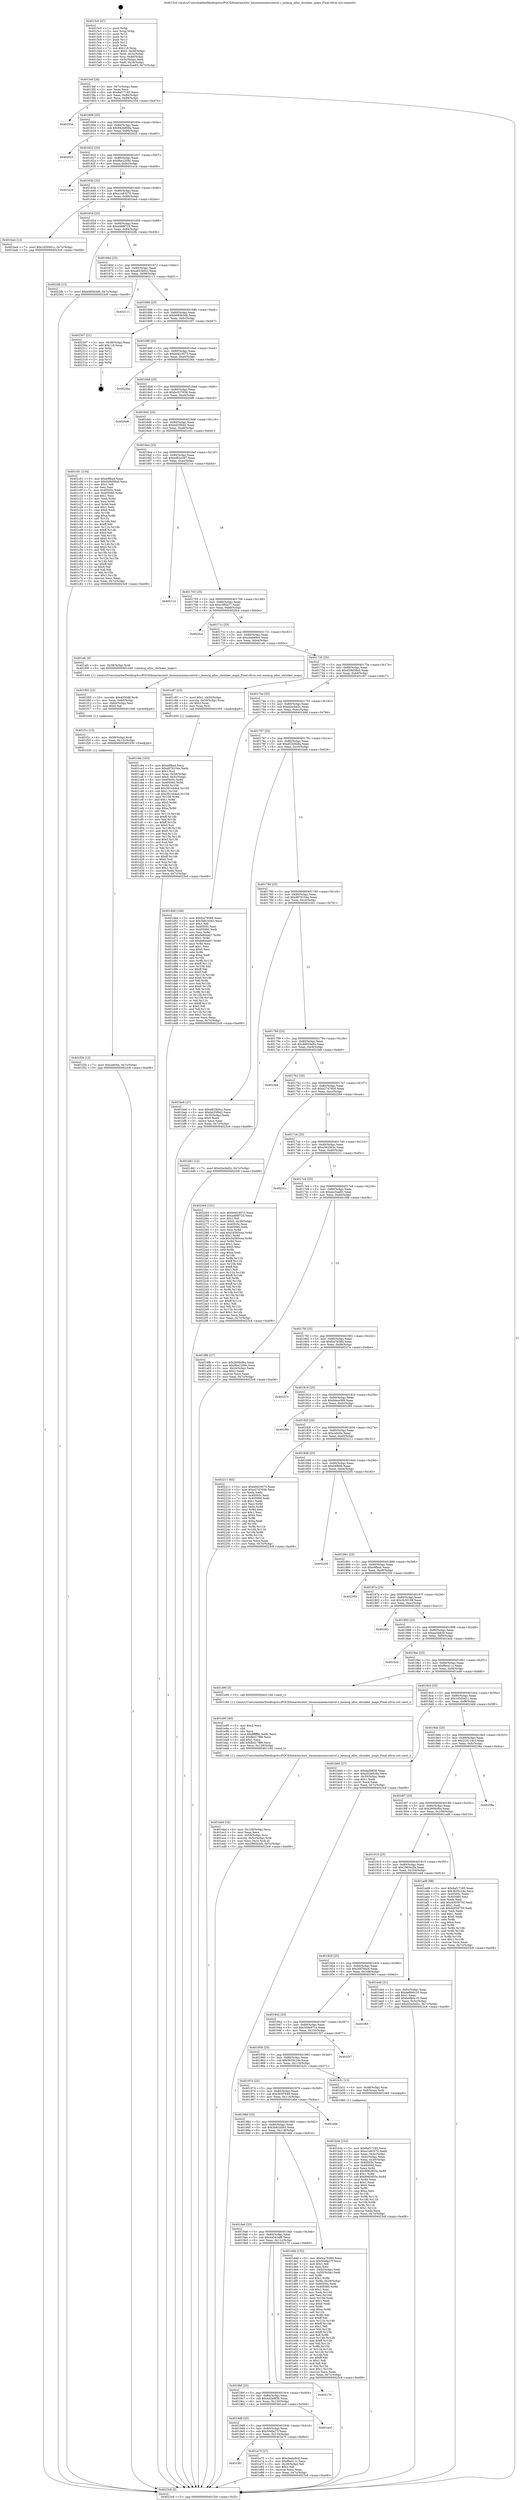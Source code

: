 digraph "0x4015c0" {
  label = "0x4015c0 (/mnt/c/Users/mathe/Desktop/tcc/POCII/binaries/extr_linuxmmmemcontrol.c_memcg_alloc_shrinker_maps_Final-ollvm.out::main(0))"
  labelloc = "t"
  node[shape=record]

  Entry [label="",width=0.3,height=0.3,shape=circle,fillcolor=black,style=filled]
  "0x4015ef" [label="{
     0x4015ef [26]\l
     | [instrs]\l
     &nbsp;&nbsp;0x4015ef \<+3\>: mov -0x7c(%rbp),%eax\l
     &nbsp;&nbsp;0x4015f2 \<+2\>: mov %eax,%ecx\l
     &nbsp;&nbsp;0x4015f4 \<+6\>: sub $0x8af17185,%ecx\l
     &nbsp;&nbsp;0x4015fa \<+3\>: mov %eax,-0x80(%rbp)\l
     &nbsp;&nbsp;0x4015fd \<+6\>: mov %ecx,-0x84(%rbp)\l
     &nbsp;&nbsp;0x401603 \<+6\>: je 0000000000402334 \<main+0xd74\>\l
  }"]
  "0x402334" [label="{
     0x402334\l
  }", style=dashed]
  "0x401609" [label="{
     0x401609 [25]\l
     | [instrs]\l
     &nbsp;&nbsp;0x401609 \<+5\>: jmp 000000000040160e \<main+0x4e\>\l
     &nbsp;&nbsp;0x40160e \<+3\>: mov -0x80(%rbp),%eax\l
     &nbsp;&nbsp;0x401611 \<+5\>: sub $0x942b958a,%eax\l
     &nbsp;&nbsp;0x401616 \<+6\>: mov %eax,-0x88(%rbp)\l
     &nbsp;&nbsp;0x40161c \<+6\>: je 0000000000402025 \<main+0xa65\>\l
  }"]
  Exit [label="",width=0.3,height=0.3,shape=circle,fillcolor=black,style=filled,peripheries=2]
  "0x402025" [label="{
     0x402025\l
  }", style=dashed]
  "0x401622" [label="{
     0x401622 [25]\l
     | [instrs]\l
     &nbsp;&nbsp;0x401622 \<+5\>: jmp 0000000000401627 \<main+0x67\>\l
     &nbsp;&nbsp;0x401627 \<+3\>: mov -0x80(%rbp),%eax\l
     &nbsp;&nbsp;0x40162a \<+5\>: sub $0x9be2208c,%eax\l
     &nbsp;&nbsp;0x40162f \<+6\>: mov %eax,-0x8c(%rbp)\l
     &nbsp;&nbsp;0x401635 \<+6\>: je 0000000000401a16 \<main+0x456\>\l
  }"]
  "0x401f2b" [label="{
     0x401f2b [12]\l
     | [instrs]\l
     &nbsp;&nbsp;0x401f2b \<+7\>: movl $0xce6c6e,-0x7c(%rbp)\l
     &nbsp;&nbsp;0x401f32 \<+5\>: jmp 00000000004023c8 \<main+0xe08\>\l
  }"]
  "0x401a16" [label="{
     0x401a16\l
  }", style=dashed]
  "0x40163b" [label="{
     0x40163b [25]\l
     | [instrs]\l
     &nbsp;&nbsp;0x40163b \<+5\>: jmp 0000000000401640 \<main+0x80\>\l
     &nbsp;&nbsp;0x401640 \<+3\>: mov -0x80(%rbp),%eax\l
     &nbsp;&nbsp;0x401643 \<+5\>: sub $0xa1a83270,%eax\l
     &nbsp;&nbsp;0x401648 \<+6\>: mov %eax,-0x90(%rbp)\l
     &nbsp;&nbsp;0x40164e \<+6\>: je 0000000000401ba4 \<main+0x5e4\>\l
  }"]
  "0x401f1c" [label="{
     0x401f1c [15]\l
     | [instrs]\l
     &nbsp;&nbsp;0x401f1c \<+4\>: mov -0x58(%rbp),%rdi\l
     &nbsp;&nbsp;0x401f20 \<+6\>: mov %eax,-0x12c(%rbp)\l
     &nbsp;&nbsp;0x401f26 \<+5\>: call 0000000000401030 \<free@plt\>\l
     | [calls]\l
     &nbsp;&nbsp;0x401030 \{1\} (unknown)\l
  }"]
  "0x401ba4" [label="{
     0x401ba4 [12]\l
     | [instrs]\l
     &nbsp;&nbsp;0x401ba4 \<+7\>: movl $0x16505d1c,-0x7c(%rbp)\l
     &nbsp;&nbsp;0x401bab \<+5\>: jmp 00000000004023c8 \<main+0xe08\>\l
  }"]
  "0x401654" [label="{
     0x401654 [25]\l
     | [instrs]\l
     &nbsp;&nbsp;0x401654 \<+5\>: jmp 0000000000401659 \<main+0x99\>\l
     &nbsp;&nbsp;0x401659 \<+3\>: mov -0x80(%rbp),%eax\l
     &nbsp;&nbsp;0x40165c \<+5\>: sub $0xa488f725,%eax\l
     &nbsp;&nbsp;0x401661 \<+6\>: mov %eax,-0x94(%rbp)\l
     &nbsp;&nbsp;0x401667 \<+6\>: je 00000000004022fb \<main+0xd3b\>\l
  }"]
  "0x401f05" [label="{
     0x401f05 [23]\l
     | [instrs]\l
     &nbsp;&nbsp;0x401f05 \<+10\>: movabs $0x4030d6,%rdi\l
     &nbsp;&nbsp;0x401f0f \<+3\>: mov %eax,-0x60(%rbp)\l
     &nbsp;&nbsp;0x401f12 \<+3\>: mov -0x60(%rbp),%esi\l
     &nbsp;&nbsp;0x401f15 \<+2\>: mov $0x0,%al\l
     &nbsp;&nbsp;0x401f17 \<+5\>: call 0000000000401040 \<printf@plt\>\l
     | [calls]\l
     &nbsp;&nbsp;0x401040 \{1\} (unknown)\l
  }"]
  "0x4022fb" [label="{
     0x4022fb [12]\l
     | [instrs]\l
     &nbsp;&nbsp;0x4022fb \<+7\>: movl $0xb08563d6,-0x7c(%rbp)\l
     &nbsp;&nbsp;0x402302 \<+5\>: jmp 00000000004023c8 \<main+0xe08\>\l
  }"]
  "0x40166d" [label="{
     0x40166d [25]\l
     | [instrs]\l
     &nbsp;&nbsp;0x40166d \<+5\>: jmp 0000000000401672 \<main+0xb2\>\l
     &nbsp;&nbsp;0x401672 \<+3\>: mov -0x80(%rbp),%eax\l
     &nbsp;&nbsp;0x401675 \<+5\>: sub $0xa833b0cc,%eax\l
     &nbsp;&nbsp;0x40167a \<+6\>: mov %eax,-0x98(%rbp)\l
     &nbsp;&nbsp;0x401680 \<+6\>: je 0000000000402111 \<main+0xb51\>\l
  }"]
  "0x401ebd" [label="{
     0x401ebd [32]\l
     | [instrs]\l
     &nbsp;&nbsp;0x401ebd \<+6\>: mov -0x128(%rbp),%ecx\l
     &nbsp;&nbsp;0x401ec3 \<+3\>: imul %eax,%ecx\l
     &nbsp;&nbsp;0x401ec6 \<+4\>: mov -0x58(%rbp),%rsi\l
     &nbsp;&nbsp;0x401eca \<+4\>: movslq -0x5c(%rbp),%rdi\l
     &nbsp;&nbsp;0x401ece \<+3\>: mov %ecx,(%rsi,%rdi,4)\l
     &nbsp;&nbsp;0x401ed1 \<+7\>: movl $0x2965e2f4,-0x7c(%rbp)\l
     &nbsp;&nbsp;0x401ed8 \<+5\>: jmp 00000000004023c8 \<main+0xe08\>\l
  }"]
  "0x402111" [label="{
     0x402111\l
  }", style=dashed]
  "0x401686" [label="{
     0x401686 [25]\l
     | [instrs]\l
     &nbsp;&nbsp;0x401686 \<+5\>: jmp 000000000040168b \<main+0xcb\>\l
     &nbsp;&nbsp;0x40168b \<+3\>: mov -0x80(%rbp),%eax\l
     &nbsp;&nbsp;0x40168e \<+5\>: sub $0xb08563d6,%eax\l
     &nbsp;&nbsp;0x401693 \<+6\>: mov %eax,-0x9c(%rbp)\l
     &nbsp;&nbsp;0x401699 \<+6\>: je 0000000000402307 \<main+0xd47\>\l
  }"]
  "0x401e95" [label="{
     0x401e95 [40]\l
     | [instrs]\l
     &nbsp;&nbsp;0x401e95 \<+5\>: mov $0x2,%ecx\l
     &nbsp;&nbsp;0x401e9a \<+1\>: cltd\l
     &nbsp;&nbsp;0x401e9b \<+2\>: idiv %ecx\l
     &nbsp;&nbsp;0x401e9d \<+6\>: imul $0xfffffffe,%edx,%ecx\l
     &nbsp;&nbsp;0x401ea3 \<+6\>: sub $0xfbd17f88,%ecx\l
     &nbsp;&nbsp;0x401ea9 \<+3\>: add $0x1,%ecx\l
     &nbsp;&nbsp;0x401eac \<+6\>: add $0xfbd17f88,%ecx\l
     &nbsp;&nbsp;0x401eb2 \<+6\>: mov %ecx,-0x128(%rbp)\l
     &nbsp;&nbsp;0x401eb8 \<+5\>: call 0000000000401160 \<next_i\>\l
     | [calls]\l
     &nbsp;&nbsp;0x401160 \{1\} (/mnt/c/Users/mathe/Desktop/tcc/POCII/binaries/extr_linuxmmmemcontrol.c_memcg_alloc_shrinker_maps_Final-ollvm.out::next_i)\l
  }"]
  "0x402307" [label="{
     0x402307 [21]\l
     | [instrs]\l
     &nbsp;&nbsp;0x402307 \<+3\>: mov -0x38(%rbp),%eax\l
     &nbsp;&nbsp;0x40230a \<+7\>: add $0x118,%rsp\l
     &nbsp;&nbsp;0x402311 \<+1\>: pop %rbx\l
     &nbsp;&nbsp;0x402312 \<+2\>: pop %r12\l
     &nbsp;&nbsp;0x402314 \<+2\>: pop %r13\l
     &nbsp;&nbsp;0x402316 \<+2\>: pop %r14\l
     &nbsp;&nbsp;0x402318 \<+2\>: pop %r15\l
     &nbsp;&nbsp;0x40231a \<+1\>: pop %rbp\l
     &nbsp;&nbsp;0x40231b \<+1\>: ret\l
  }"]
  "0x40169f" [label="{
     0x40169f [25]\l
     | [instrs]\l
     &nbsp;&nbsp;0x40169f \<+5\>: jmp 00000000004016a4 \<main+0xe4\>\l
     &nbsp;&nbsp;0x4016a4 \<+3\>: mov -0x80(%rbp),%eax\l
     &nbsp;&nbsp;0x4016a7 \<+5\>: sub $0xb0d19575,%eax\l
     &nbsp;&nbsp;0x4016ac \<+6\>: mov %eax,-0xa0(%rbp)\l
     &nbsp;&nbsp;0x4016b2 \<+6\>: je 00000000004023ba \<main+0xdfa\>\l
  }"]
  "0x4019f1" [label="{
     0x4019f1\l
  }", style=dashed]
  "0x4023ba" [label="{
     0x4023ba\l
  }", style=dashed]
  "0x4016b8" [label="{
     0x4016b8 [25]\l
     | [instrs]\l
     &nbsp;&nbsp;0x4016b8 \<+5\>: jmp 00000000004016bd \<main+0xfd\>\l
     &nbsp;&nbsp;0x4016bd \<+3\>: mov -0x80(%rbp),%eax\l
     &nbsp;&nbsp;0x4016c0 \<+5\>: sub $0xbc527638,%eax\l
     &nbsp;&nbsp;0x4016c5 \<+6\>: mov %eax,-0xa4(%rbp)\l
     &nbsp;&nbsp;0x4016cb \<+6\>: je 00000000004020d6 \<main+0xb16\>\l
  }"]
  "0x401e75" [label="{
     0x401e75 [27]\l
     | [instrs]\l
     &nbsp;&nbsp;0x401e75 \<+5\>: mov $0xcbabe8c0,%eax\l
     &nbsp;&nbsp;0x401e7a \<+5\>: mov $0xf9e411c,%ecx\l
     &nbsp;&nbsp;0x401e7f \<+3\>: mov -0x29(%rbp),%dl\l
     &nbsp;&nbsp;0x401e82 \<+3\>: test $0x1,%dl\l
     &nbsp;&nbsp;0x401e85 \<+3\>: cmovne %ecx,%eax\l
     &nbsp;&nbsp;0x401e88 \<+3\>: mov %eax,-0x7c(%rbp)\l
     &nbsp;&nbsp;0x401e8b \<+5\>: jmp 00000000004023c8 \<main+0xe08\>\l
  }"]
  "0x4020d6" [label="{
     0x4020d6\l
  }", style=dashed]
  "0x4016d1" [label="{
     0x4016d1 [25]\l
     | [instrs]\l
     &nbsp;&nbsp;0x4016d1 \<+5\>: jmp 00000000004016d6 \<main+0x116\>\l
     &nbsp;&nbsp;0x4016d6 \<+3\>: mov -0x80(%rbp),%eax\l
     &nbsp;&nbsp;0x4016d9 \<+5\>: sub $0xbd25f0d2,%eax\l
     &nbsp;&nbsp;0x4016de \<+6\>: mov %eax,-0xa8(%rbp)\l
     &nbsp;&nbsp;0x4016e4 \<+6\>: je 0000000000401c01 \<main+0x641\>\l
  }"]
  "0x4019d8" [label="{
     0x4019d8 [25]\l
     | [instrs]\l
     &nbsp;&nbsp;0x4019d8 \<+5\>: jmp 00000000004019dd \<main+0x41d\>\l
     &nbsp;&nbsp;0x4019dd \<+3\>: mov -0x80(%rbp),%eax\l
     &nbsp;&nbsp;0x4019e0 \<+5\>: sub $0x50efa27f,%eax\l
     &nbsp;&nbsp;0x4019e5 \<+6\>: mov %eax,-0x124(%rbp)\l
     &nbsp;&nbsp;0x4019eb \<+6\>: je 0000000000401e75 \<main+0x8b5\>\l
  }"]
  "0x401c01" [label="{
     0x401c01 [134]\l
     | [instrs]\l
     &nbsp;&nbsp;0x401c01 \<+5\>: mov $0xe9fba4,%eax\l
     &nbsp;&nbsp;0x401c06 \<+5\>: mov $0xd29d58a5,%ecx\l
     &nbsp;&nbsp;0x401c0b \<+2\>: mov $0x1,%dl\l
     &nbsp;&nbsp;0x401c0d \<+2\>: xor %esi,%esi\l
     &nbsp;&nbsp;0x401c0f \<+7\>: mov 0x40505c,%edi\l
     &nbsp;&nbsp;0x401c16 \<+8\>: mov 0x405060,%r8d\l
     &nbsp;&nbsp;0x401c1e \<+3\>: sub $0x1,%esi\l
     &nbsp;&nbsp;0x401c21 \<+3\>: mov %edi,%r9d\l
     &nbsp;&nbsp;0x401c24 \<+3\>: add %esi,%r9d\l
     &nbsp;&nbsp;0x401c27 \<+4\>: imul %r9d,%edi\l
     &nbsp;&nbsp;0x401c2b \<+3\>: and $0x1,%edi\l
     &nbsp;&nbsp;0x401c2e \<+3\>: cmp $0x0,%edi\l
     &nbsp;&nbsp;0x401c31 \<+4\>: sete %r10b\l
     &nbsp;&nbsp;0x401c35 \<+4\>: cmp $0xa,%r8d\l
     &nbsp;&nbsp;0x401c39 \<+4\>: setl %r11b\l
     &nbsp;&nbsp;0x401c3d \<+3\>: mov %r10b,%bl\l
     &nbsp;&nbsp;0x401c40 \<+3\>: xor $0xff,%bl\l
     &nbsp;&nbsp;0x401c43 \<+3\>: mov %r11b,%r14b\l
     &nbsp;&nbsp;0x401c46 \<+4\>: xor $0xff,%r14b\l
     &nbsp;&nbsp;0x401c4a \<+3\>: xor $0x0,%dl\l
     &nbsp;&nbsp;0x401c4d \<+3\>: mov %bl,%r15b\l
     &nbsp;&nbsp;0x401c50 \<+4\>: and $0x0,%r15b\l
     &nbsp;&nbsp;0x401c54 \<+3\>: and %dl,%r10b\l
     &nbsp;&nbsp;0x401c57 \<+3\>: mov %r14b,%r12b\l
     &nbsp;&nbsp;0x401c5a \<+4\>: and $0x0,%r12b\l
     &nbsp;&nbsp;0x401c5e \<+3\>: and %dl,%r11b\l
     &nbsp;&nbsp;0x401c61 \<+3\>: or %r10b,%r15b\l
     &nbsp;&nbsp;0x401c64 \<+3\>: or %r11b,%r12b\l
     &nbsp;&nbsp;0x401c67 \<+3\>: xor %r12b,%r15b\l
     &nbsp;&nbsp;0x401c6a \<+3\>: or %r14b,%bl\l
     &nbsp;&nbsp;0x401c6d \<+3\>: xor $0xff,%bl\l
     &nbsp;&nbsp;0x401c70 \<+3\>: or $0x0,%dl\l
     &nbsp;&nbsp;0x401c73 \<+2\>: and %dl,%bl\l
     &nbsp;&nbsp;0x401c75 \<+3\>: or %bl,%r15b\l
     &nbsp;&nbsp;0x401c78 \<+4\>: test $0x1,%r15b\l
     &nbsp;&nbsp;0x401c7c \<+3\>: cmovne %ecx,%eax\l
     &nbsp;&nbsp;0x401c7f \<+3\>: mov %eax,-0x7c(%rbp)\l
     &nbsp;&nbsp;0x401c82 \<+5\>: jmp 00000000004023c8 \<main+0xe08\>\l
  }"]
  "0x4016ea" [label="{
     0x4016ea [25]\l
     | [instrs]\l
     &nbsp;&nbsp;0x4016ea \<+5\>: jmp 00000000004016ef \<main+0x12f\>\l
     &nbsp;&nbsp;0x4016ef \<+3\>: mov -0x80(%rbp),%eax\l
     &nbsp;&nbsp;0x4016f2 \<+5\>: sub $0xbd62e287,%eax\l
     &nbsp;&nbsp;0x4016f7 \<+6\>: mov %eax,-0xac(%rbp)\l
     &nbsp;&nbsp;0x4016fd \<+6\>: je 000000000040211d \<main+0xb5d\>\l
  }"]
  "0x401acd" [label="{
     0x401acd\l
  }", style=dashed]
  "0x40211d" [label="{
     0x40211d\l
  }", style=dashed]
  "0x401703" [label="{
     0x401703 [25]\l
     | [instrs]\l
     &nbsp;&nbsp;0x401703 \<+5\>: jmp 0000000000401708 \<main+0x148\>\l
     &nbsp;&nbsp;0x401708 \<+3\>: mov -0x80(%rbp),%eax\l
     &nbsp;&nbsp;0x40170b \<+5\>: sub $0xc3ff3b77,%eax\l
     &nbsp;&nbsp;0x401710 \<+6\>: mov %eax,-0xb0(%rbp)\l
     &nbsp;&nbsp;0x401716 \<+6\>: je 00000000004020ca \<main+0xb0a\>\l
  }"]
  "0x4019bf" [label="{
     0x4019bf [25]\l
     | [instrs]\l
     &nbsp;&nbsp;0x4019bf \<+5\>: jmp 00000000004019c4 \<main+0x404\>\l
     &nbsp;&nbsp;0x4019c4 \<+3\>: mov -0x80(%rbp),%eax\l
     &nbsp;&nbsp;0x4019c7 \<+5\>: sub $0x4d2a9f36,%eax\l
     &nbsp;&nbsp;0x4019cc \<+6\>: mov %eax,-0x120(%rbp)\l
     &nbsp;&nbsp;0x4019d2 \<+6\>: je 0000000000401acd \<main+0x50d\>\l
  }"]
  "0x4020ca" [label="{
     0x4020ca\l
  }", style=dashed]
  "0x40171c" [label="{
     0x40171c [25]\l
     | [instrs]\l
     &nbsp;&nbsp;0x40171c \<+5\>: jmp 0000000000401721 \<main+0x161\>\l
     &nbsp;&nbsp;0x401721 \<+3\>: mov -0x80(%rbp),%eax\l
     &nbsp;&nbsp;0x401724 \<+5\>: sub $0xcbabe8c0,%eax\l
     &nbsp;&nbsp;0x401729 \<+6\>: mov %eax,-0xb4(%rbp)\l
     &nbsp;&nbsp;0x40172f \<+6\>: je 0000000000401efc \<main+0x93c\>\l
  }"]
  "0x402170" [label="{
     0x402170\l
  }", style=dashed]
  "0x401efc" [label="{
     0x401efc [9]\l
     | [instrs]\l
     &nbsp;&nbsp;0x401efc \<+4\>: mov -0x58(%rbp),%rdi\l
     &nbsp;&nbsp;0x401f00 \<+5\>: call 0000000000401440 \<memcg_alloc_shrinker_maps\>\l
     | [calls]\l
     &nbsp;&nbsp;0x401440 \{1\} (/mnt/c/Users/mathe/Desktop/tcc/POCII/binaries/extr_linuxmmmemcontrol.c_memcg_alloc_shrinker_maps_Final-ollvm.out::memcg_alloc_shrinker_maps)\l
  }"]
  "0x401735" [label="{
     0x401735 [25]\l
     | [instrs]\l
     &nbsp;&nbsp;0x401735 \<+5\>: jmp 000000000040173a \<main+0x17a\>\l
     &nbsp;&nbsp;0x40173a \<+3\>: mov -0x80(%rbp),%eax\l
     &nbsp;&nbsp;0x40173d \<+5\>: sub $0xd29d58a5,%eax\l
     &nbsp;&nbsp;0x401742 \<+6\>: mov %eax,-0xb8(%rbp)\l
     &nbsp;&nbsp;0x401748 \<+6\>: je 0000000000401c87 \<main+0x6c7\>\l
  }"]
  "0x4019a6" [label="{
     0x4019a6 [25]\l
     | [instrs]\l
     &nbsp;&nbsp;0x4019a6 \<+5\>: jmp 00000000004019ab \<main+0x3eb\>\l
     &nbsp;&nbsp;0x4019ab \<+3\>: mov -0x80(%rbp),%eax\l
     &nbsp;&nbsp;0x4019ae \<+5\>: sub $0x44541ef9,%eax\l
     &nbsp;&nbsp;0x4019b3 \<+6\>: mov %eax,-0x11c(%rbp)\l
     &nbsp;&nbsp;0x4019b9 \<+6\>: je 0000000000402170 \<main+0xbb0\>\l
  }"]
  "0x401c87" [label="{
     0x401c87 [23]\l
     | [instrs]\l
     &nbsp;&nbsp;0x401c87 \<+7\>: movl $0x1,-0x50(%rbp)\l
     &nbsp;&nbsp;0x401c8e \<+4\>: movslq -0x50(%rbp),%rax\l
     &nbsp;&nbsp;0x401c92 \<+4\>: shl $0x2,%rax\l
     &nbsp;&nbsp;0x401c96 \<+3\>: mov %rax,%rdi\l
     &nbsp;&nbsp;0x401c99 \<+5\>: call 0000000000401050 \<malloc@plt\>\l
     | [calls]\l
     &nbsp;&nbsp;0x401050 \{1\} (unknown)\l
  }"]
  "0x40174e" [label="{
     0x40174e [25]\l
     | [instrs]\l
     &nbsp;&nbsp;0x40174e \<+5\>: jmp 0000000000401753 \<main+0x193\>\l
     &nbsp;&nbsp;0x401753 \<+3\>: mov -0x80(%rbp),%eax\l
     &nbsp;&nbsp;0x401756 \<+5\>: sub $0xd2ecbd2c,%eax\l
     &nbsp;&nbsp;0x40175b \<+6\>: mov %eax,-0xbc(%rbp)\l
     &nbsp;&nbsp;0x401761 \<+6\>: je 0000000000401d4d \<main+0x78d\>\l
  }"]
  "0x401ddd" [label="{
     0x401ddd [152]\l
     | [instrs]\l
     &nbsp;&nbsp;0x401ddd \<+5\>: mov $0xfca79389,%eax\l
     &nbsp;&nbsp;0x401de2 \<+5\>: mov $0x50efa27f,%ecx\l
     &nbsp;&nbsp;0x401de7 \<+2\>: mov $0x1,%dl\l
     &nbsp;&nbsp;0x401de9 \<+2\>: xor %esi,%esi\l
     &nbsp;&nbsp;0x401deb \<+3\>: mov -0x5c(%rbp),%edi\l
     &nbsp;&nbsp;0x401dee \<+3\>: cmp -0x50(%rbp),%edi\l
     &nbsp;&nbsp;0x401df1 \<+4\>: setl %r8b\l
     &nbsp;&nbsp;0x401df5 \<+4\>: and $0x1,%r8b\l
     &nbsp;&nbsp;0x401df9 \<+4\>: mov %r8b,-0x29(%rbp)\l
     &nbsp;&nbsp;0x401dfd \<+7\>: mov 0x40505c,%edi\l
     &nbsp;&nbsp;0x401e04 \<+8\>: mov 0x405060,%r9d\l
     &nbsp;&nbsp;0x401e0c \<+3\>: sub $0x1,%esi\l
     &nbsp;&nbsp;0x401e0f \<+3\>: mov %edi,%r10d\l
     &nbsp;&nbsp;0x401e12 \<+3\>: add %esi,%r10d\l
     &nbsp;&nbsp;0x401e15 \<+4\>: imul %r10d,%edi\l
     &nbsp;&nbsp;0x401e19 \<+3\>: and $0x1,%edi\l
     &nbsp;&nbsp;0x401e1c \<+3\>: cmp $0x0,%edi\l
     &nbsp;&nbsp;0x401e1f \<+4\>: sete %r8b\l
     &nbsp;&nbsp;0x401e23 \<+4\>: cmp $0xa,%r9d\l
     &nbsp;&nbsp;0x401e27 \<+4\>: setl %r11b\l
     &nbsp;&nbsp;0x401e2b \<+3\>: mov %r8b,%bl\l
     &nbsp;&nbsp;0x401e2e \<+3\>: xor $0xff,%bl\l
     &nbsp;&nbsp;0x401e31 \<+3\>: mov %r11b,%r14b\l
     &nbsp;&nbsp;0x401e34 \<+4\>: xor $0xff,%r14b\l
     &nbsp;&nbsp;0x401e38 \<+3\>: xor $0x1,%dl\l
     &nbsp;&nbsp;0x401e3b \<+3\>: mov %bl,%r15b\l
     &nbsp;&nbsp;0x401e3e \<+4\>: and $0xff,%r15b\l
     &nbsp;&nbsp;0x401e42 \<+3\>: and %dl,%r8b\l
     &nbsp;&nbsp;0x401e45 \<+3\>: mov %r14b,%r12b\l
     &nbsp;&nbsp;0x401e48 \<+4\>: and $0xff,%r12b\l
     &nbsp;&nbsp;0x401e4c \<+3\>: and %dl,%r11b\l
     &nbsp;&nbsp;0x401e4f \<+3\>: or %r8b,%r15b\l
     &nbsp;&nbsp;0x401e52 \<+3\>: or %r11b,%r12b\l
     &nbsp;&nbsp;0x401e55 \<+3\>: xor %r12b,%r15b\l
     &nbsp;&nbsp;0x401e58 \<+3\>: or %r14b,%bl\l
     &nbsp;&nbsp;0x401e5b \<+3\>: xor $0xff,%bl\l
     &nbsp;&nbsp;0x401e5e \<+3\>: or $0x1,%dl\l
     &nbsp;&nbsp;0x401e61 \<+2\>: and %dl,%bl\l
     &nbsp;&nbsp;0x401e63 \<+3\>: or %bl,%r15b\l
     &nbsp;&nbsp;0x401e66 \<+4\>: test $0x1,%r15b\l
     &nbsp;&nbsp;0x401e6a \<+3\>: cmovne %ecx,%eax\l
     &nbsp;&nbsp;0x401e6d \<+3\>: mov %eax,-0x7c(%rbp)\l
     &nbsp;&nbsp;0x401e70 \<+5\>: jmp 00000000004023c8 \<main+0xe08\>\l
  }"]
  "0x401d4d" [label="{
     0x401d4d [144]\l
     | [instrs]\l
     &nbsp;&nbsp;0x401d4d \<+5\>: mov $0xfca79389,%eax\l
     &nbsp;&nbsp;0x401d52 \<+5\>: mov $0x3b81b563,%ecx\l
     &nbsp;&nbsp;0x401d57 \<+2\>: mov $0x1,%dl\l
     &nbsp;&nbsp;0x401d59 \<+7\>: mov 0x40505c,%esi\l
     &nbsp;&nbsp;0x401d60 \<+7\>: mov 0x405060,%edi\l
     &nbsp;&nbsp;0x401d67 \<+3\>: mov %esi,%r8d\l
     &nbsp;&nbsp;0x401d6a \<+7\>: add $0xfe844ab7,%r8d\l
     &nbsp;&nbsp;0x401d71 \<+4\>: sub $0x1,%r8d\l
     &nbsp;&nbsp;0x401d75 \<+7\>: sub $0xfe844ab7,%r8d\l
     &nbsp;&nbsp;0x401d7c \<+4\>: imul %r8d,%esi\l
     &nbsp;&nbsp;0x401d80 \<+3\>: and $0x1,%esi\l
     &nbsp;&nbsp;0x401d83 \<+3\>: cmp $0x0,%esi\l
     &nbsp;&nbsp;0x401d86 \<+4\>: sete %r9b\l
     &nbsp;&nbsp;0x401d8a \<+3\>: cmp $0xa,%edi\l
     &nbsp;&nbsp;0x401d8d \<+4\>: setl %r10b\l
     &nbsp;&nbsp;0x401d91 \<+3\>: mov %r9b,%r11b\l
     &nbsp;&nbsp;0x401d94 \<+4\>: xor $0xff,%r11b\l
     &nbsp;&nbsp;0x401d98 \<+3\>: mov %r10b,%bl\l
     &nbsp;&nbsp;0x401d9b \<+3\>: xor $0xff,%bl\l
     &nbsp;&nbsp;0x401d9e \<+3\>: xor $0x0,%dl\l
     &nbsp;&nbsp;0x401da1 \<+3\>: mov %r11b,%r14b\l
     &nbsp;&nbsp;0x401da4 \<+4\>: and $0x0,%r14b\l
     &nbsp;&nbsp;0x401da8 \<+3\>: and %dl,%r9b\l
     &nbsp;&nbsp;0x401dab \<+3\>: mov %bl,%r15b\l
     &nbsp;&nbsp;0x401dae \<+4\>: and $0x0,%r15b\l
     &nbsp;&nbsp;0x401db2 \<+3\>: and %dl,%r10b\l
     &nbsp;&nbsp;0x401db5 \<+3\>: or %r9b,%r14b\l
     &nbsp;&nbsp;0x401db8 \<+3\>: or %r10b,%r15b\l
     &nbsp;&nbsp;0x401dbb \<+3\>: xor %r15b,%r14b\l
     &nbsp;&nbsp;0x401dbe \<+3\>: or %bl,%r11b\l
     &nbsp;&nbsp;0x401dc1 \<+4\>: xor $0xff,%r11b\l
     &nbsp;&nbsp;0x401dc5 \<+3\>: or $0x0,%dl\l
     &nbsp;&nbsp;0x401dc8 \<+3\>: and %dl,%r11b\l
     &nbsp;&nbsp;0x401dcb \<+3\>: or %r11b,%r14b\l
     &nbsp;&nbsp;0x401dce \<+4\>: test $0x1,%r14b\l
     &nbsp;&nbsp;0x401dd2 \<+3\>: cmovne %ecx,%eax\l
     &nbsp;&nbsp;0x401dd5 \<+3\>: mov %eax,-0x7c(%rbp)\l
     &nbsp;&nbsp;0x401dd8 \<+5\>: jmp 00000000004023c8 \<main+0xe08\>\l
  }"]
  "0x401767" [label="{
     0x401767 [25]\l
     | [instrs]\l
     &nbsp;&nbsp;0x401767 \<+5\>: jmp 000000000040176c \<main+0x1ac\>\l
     &nbsp;&nbsp;0x40176c \<+3\>: mov -0x80(%rbp),%eax\l
     &nbsp;&nbsp;0x40176f \<+5\>: sub $0xd52b828a,%eax\l
     &nbsp;&nbsp;0x401774 \<+6\>: mov %eax,-0xc0(%rbp)\l
     &nbsp;&nbsp;0x40177a \<+6\>: je 0000000000401be6 \<main+0x626\>\l
  }"]
  "0x40198d" [label="{
     0x40198d [25]\l
     | [instrs]\l
     &nbsp;&nbsp;0x40198d \<+5\>: jmp 0000000000401992 \<main+0x3d2\>\l
     &nbsp;&nbsp;0x401992 \<+3\>: mov -0x80(%rbp),%eax\l
     &nbsp;&nbsp;0x401995 \<+5\>: sub $0x3b81b563,%eax\l
     &nbsp;&nbsp;0x40199a \<+6\>: mov %eax,-0x118(%rbp)\l
     &nbsp;&nbsp;0x4019a0 \<+6\>: je 0000000000401ddd \<main+0x81d\>\l
  }"]
  "0x401be6" [label="{
     0x401be6 [27]\l
     | [instrs]\l
     &nbsp;&nbsp;0x401be6 \<+5\>: mov $0xa833b0cc,%eax\l
     &nbsp;&nbsp;0x401beb \<+5\>: mov $0xbd25f0d2,%ecx\l
     &nbsp;&nbsp;0x401bf0 \<+3\>: mov -0x30(%rbp),%edx\l
     &nbsp;&nbsp;0x401bf3 \<+3\>: cmp $0x0,%edx\l
     &nbsp;&nbsp;0x401bf6 \<+3\>: cmove %ecx,%eax\l
     &nbsp;&nbsp;0x401bf9 \<+3\>: mov %eax,-0x7c(%rbp)\l
     &nbsp;&nbsp;0x401bfc \<+5\>: jmp 00000000004023c8 \<main+0xe08\>\l
  }"]
  "0x401780" [label="{
     0x401780 [25]\l
     | [instrs]\l
     &nbsp;&nbsp;0x401780 \<+5\>: jmp 0000000000401785 \<main+0x1c5\>\l
     &nbsp;&nbsp;0x401785 \<+3\>: mov -0x80(%rbp),%eax\l
     &nbsp;&nbsp;0x401788 \<+5\>: sub $0xd878104a,%eax\l
     &nbsp;&nbsp;0x40178d \<+6\>: mov %eax,-0xc4(%rbp)\l
     &nbsp;&nbsp;0x401793 \<+6\>: je 0000000000401d41 \<main+0x781\>\l
  }"]
  "0x401a6e" [label="{
     0x401a6e\l
  }", style=dashed]
  "0x401d41" [label="{
     0x401d41 [12]\l
     | [instrs]\l
     &nbsp;&nbsp;0x401d41 \<+7\>: movl $0xd2ecbd2c,-0x7c(%rbp)\l
     &nbsp;&nbsp;0x401d48 \<+5\>: jmp 00000000004023c8 \<main+0xe08\>\l
  }"]
  "0x401799" [label="{
     0x401799 [25]\l
     | [instrs]\l
     &nbsp;&nbsp;0x401799 \<+5\>: jmp 000000000040179e \<main+0x1de\>\l
     &nbsp;&nbsp;0x40179e \<+3\>: mov -0x80(%rbp),%eax\l
     &nbsp;&nbsp;0x4017a1 \<+5\>: sub $0xdd833e84,%eax\l
     &nbsp;&nbsp;0x4017a6 \<+6\>: mov %eax,-0xc8(%rbp)\l
     &nbsp;&nbsp;0x4017ac \<+6\>: je 00000000004023a9 \<main+0xde9\>\l
  }"]
  "0x401c9e" [label="{
     0x401c9e [163]\l
     | [instrs]\l
     &nbsp;&nbsp;0x401c9e \<+5\>: mov $0xe9fba4,%ecx\l
     &nbsp;&nbsp;0x401ca3 \<+5\>: mov $0xd878104a,%edx\l
     &nbsp;&nbsp;0x401ca8 \<+3\>: mov $0x1,%sil\l
     &nbsp;&nbsp;0x401cab \<+4\>: mov %rax,-0x58(%rbp)\l
     &nbsp;&nbsp;0x401caf \<+7\>: movl $0x0,-0x5c(%rbp)\l
     &nbsp;&nbsp;0x401cb6 \<+8\>: mov 0x40505c,%r8d\l
     &nbsp;&nbsp;0x401cbe \<+8\>: mov 0x405060,%r9d\l
     &nbsp;&nbsp;0x401cc6 \<+3\>: mov %r8d,%r10d\l
     &nbsp;&nbsp;0x401cc9 \<+7\>: add $0x391444e4,%r10d\l
     &nbsp;&nbsp;0x401cd0 \<+4\>: sub $0x1,%r10d\l
     &nbsp;&nbsp;0x401cd4 \<+7\>: sub $0x391444e4,%r10d\l
     &nbsp;&nbsp;0x401cdb \<+4\>: imul %r10d,%r8d\l
     &nbsp;&nbsp;0x401cdf \<+4\>: and $0x1,%r8d\l
     &nbsp;&nbsp;0x401ce3 \<+4\>: cmp $0x0,%r8d\l
     &nbsp;&nbsp;0x401ce7 \<+4\>: sete %r11b\l
     &nbsp;&nbsp;0x401ceb \<+4\>: cmp $0xa,%r9d\l
     &nbsp;&nbsp;0x401cef \<+3\>: setl %bl\l
     &nbsp;&nbsp;0x401cf2 \<+3\>: mov %r11b,%r14b\l
     &nbsp;&nbsp;0x401cf5 \<+4\>: xor $0xff,%r14b\l
     &nbsp;&nbsp;0x401cf9 \<+3\>: mov %bl,%r15b\l
     &nbsp;&nbsp;0x401cfc \<+4\>: xor $0xff,%r15b\l
     &nbsp;&nbsp;0x401d00 \<+4\>: xor $0x0,%sil\l
     &nbsp;&nbsp;0x401d04 \<+3\>: mov %r14b,%r12b\l
     &nbsp;&nbsp;0x401d07 \<+4\>: and $0x0,%r12b\l
     &nbsp;&nbsp;0x401d0b \<+3\>: and %sil,%r11b\l
     &nbsp;&nbsp;0x401d0e \<+3\>: mov %r15b,%r13b\l
     &nbsp;&nbsp;0x401d11 \<+4\>: and $0x0,%r13b\l
     &nbsp;&nbsp;0x401d15 \<+3\>: and %sil,%bl\l
     &nbsp;&nbsp;0x401d18 \<+3\>: or %r11b,%r12b\l
     &nbsp;&nbsp;0x401d1b \<+3\>: or %bl,%r13b\l
     &nbsp;&nbsp;0x401d1e \<+3\>: xor %r13b,%r12b\l
     &nbsp;&nbsp;0x401d21 \<+3\>: or %r15b,%r14b\l
     &nbsp;&nbsp;0x401d24 \<+4\>: xor $0xff,%r14b\l
     &nbsp;&nbsp;0x401d28 \<+4\>: or $0x0,%sil\l
     &nbsp;&nbsp;0x401d2c \<+3\>: and %sil,%r14b\l
     &nbsp;&nbsp;0x401d2f \<+3\>: or %r14b,%r12b\l
     &nbsp;&nbsp;0x401d32 \<+4\>: test $0x1,%r12b\l
     &nbsp;&nbsp;0x401d36 \<+3\>: cmovne %edx,%ecx\l
     &nbsp;&nbsp;0x401d39 \<+3\>: mov %ecx,-0x7c(%rbp)\l
     &nbsp;&nbsp;0x401d3c \<+5\>: jmp 00000000004023c8 \<main+0xe08\>\l
  }"]
  "0x4023a9" [label="{
     0x4023a9\l
  }", style=dashed]
  "0x4017b2" [label="{
     0x4017b2 [25]\l
     | [instrs]\l
     &nbsp;&nbsp;0x4017b2 \<+5\>: jmp 00000000004017b7 \<main+0x1f7\>\l
     &nbsp;&nbsp;0x4017b7 \<+3\>: mov -0x80(%rbp),%eax\l
     &nbsp;&nbsp;0x4017ba \<+5\>: sub $0xe2747600,%eax\l
     &nbsp;&nbsp;0x4017bf \<+6\>: mov %eax,-0xcc(%rbp)\l
     &nbsp;&nbsp;0x4017c5 \<+6\>: je 0000000000402264 \<main+0xca4\>\l
  }"]
  "0x401b3e" [label="{
     0x401b3e [102]\l
     | [instrs]\l
     &nbsp;&nbsp;0x401b3e \<+5\>: mov $0x8af17185,%ecx\l
     &nbsp;&nbsp;0x401b43 \<+5\>: mov $0xa1a83270,%edx\l
     &nbsp;&nbsp;0x401b48 \<+3\>: mov %eax,-0x4c(%rbp)\l
     &nbsp;&nbsp;0x401b4b \<+3\>: mov -0x4c(%rbp),%eax\l
     &nbsp;&nbsp;0x401b4e \<+3\>: mov %eax,-0x30(%rbp)\l
     &nbsp;&nbsp;0x401b51 \<+7\>: mov 0x40505c,%eax\l
     &nbsp;&nbsp;0x401b58 \<+7\>: mov 0x405060,%esi\l
     &nbsp;&nbsp;0x401b5f \<+3\>: mov %eax,%r8d\l
     &nbsp;&nbsp;0x401b62 \<+7\>: add $0x9982855c,%r8d\l
     &nbsp;&nbsp;0x401b69 \<+4\>: sub $0x1,%r8d\l
     &nbsp;&nbsp;0x401b6d \<+7\>: sub $0x9982855c,%r8d\l
     &nbsp;&nbsp;0x401b74 \<+4\>: imul %r8d,%eax\l
     &nbsp;&nbsp;0x401b78 \<+3\>: and $0x1,%eax\l
     &nbsp;&nbsp;0x401b7b \<+3\>: cmp $0x0,%eax\l
     &nbsp;&nbsp;0x401b7e \<+4\>: sete %r9b\l
     &nbsp;&nbsp;0x401b82 \<+3\>: cmp $0xa,%esi\l
     &nbsp;&nbsp;0x401b85 \<+4\>: setl %r10b\l
     &nbsp;&nbsp;0x401b89 \<+3\>: mov %r9b,%r11b\l
     &nbsp;&nbsp;0x401b8c \<+3\>: and %r10b,%r11b\l
     &nbsp;&nbsp;0x401b8f \<+3\>: xor %r10b,%r9b\l
     &nbsp;&nbsp;0x401b92 \<+3\>: or %r9b,%r11b\l
     &nbsp;&nbsp;0x401b95 \<+4\>: test $0x1,%r11b\l
     &nbsp;&nbsp;0x401b99 \<+3\>: cmovne %edx,%ecx\l
     &nbsp;&nbsp;0x401b9c \<+3\>: mov %ecx,-0x7c(%rbp)\l
     &nbsp;&nbsp;0x401b9f \<+5\>: jmp 00000000004023c8 \<main+0xe08\>\l
  }"]
  "0x402264" [label="{
     0x402264 [151]\l
     | [instrs]\l
     &nbsp;&nbsp;0x402264 \<+5\>: mov $0xb0d19575,%eax\l
     &nbsp;&nbsp;0x402269 \<+5\>: mov $0xa488f725,%ecx\l
     &nbsp;&nbsp;0x40226e \<+2\>: mov $0x1,%dl\l
     &nbsp;&nbsp;0x402270 \<+7\>: movl $0x0,-0x38(%rbp)\l
     &nbsp;&nbsp;0x402277 \<+7\>: mov 0x40505c,%esi\l
     &nbsp;&nbsp;0x40227e \<+7\>: mov 0x405060,%edi\l
     &nbsp;&nbsp;0x402285 \<+3\>: mov %esi,%r8d\l
     &nbsp;&nbsp;0x402288 \<+7\>: add $0x54583cea,%r8d\l
     &nbsp;&nbsp;0x40228f \<+4\>: sub $0x1,%r8d\l
     &nbsp;&nbsp;0x402293 \<+7\>: sub $0x54583cea,%r8d\l
     &nbsp;&nbsp;0x40229a \<+4\>: imul %r8d,%esi\l
     &nbsp;&nbsp;0x40229e \<+3\>: and $0x1,%esi\l
     &nbsp;&nbsp;0x4022a1 \<+3\>: cmp $0x0,%esi\l
     &nbsp;&nbsp;0x4022a4 \<+4\>: sete %r9b\l
     &nbsp;&nbsp;0x4022a8 \<+3\>: cmp $0xa,%edi\l
     &nbsp;&nbsp;0x4022ab \<+4\>: setl %r10b\l
     &nbsp;&nbsp;0x4022af \<+3\>: mov %r9b,%r11b\l
     &nbsp;&nbsp;0x4022b2 \<+4\>: xor $0xff,%r11b\l
     &nbsp;&nbsp;0x4022b6 \<+3\>: mov %r10b,%bl\l
     &nbsp;&nbsp;0x4022b9 \<+3\>: xor $0xff,%bl\l
     &nbsp;&nbsp;0x4022bc \<+3\>: xor $0x1,%dl\l
     &nbsp;&nbsp;0x4022bf \<+3\>: mov %r11b,%r14b\l
     &nbsp;&nbsp;0x4022c2 \<+4\>: and $0xff,%r14b\l
     &nbsp;&nbsp;0x4022c6 \<+3\>: and %dl,%r9b\l
     &nbsp;&nbsp;0x4022c9 \<+3\>: mov %bl,%r15b\l
     &nbsp;&nbsp;0x4022cc \<+4\>: and $0xff,%r15b\l
     &nbsp;&nbsp;0x4022d0 \<+3\>: and %dl,%r10b\l
     &nbsp;&nbsp;0x4022d3 \<+3\>: or %r9b,%r14b\l
     &nbsp;&nbsp;0x4022d6 \<+3\>: or %r10b,%r15b\l
     &nbsp;&nbsp;0x4022d9 \<+3\>: xor %r15b,%r14b\l
     &nbsp;&nbsp;0x4022dc \<+3\>: or %bl,%r11b\l
     &nbsp;&nbsp;0x4022df \<+4\>: xor $0xff,%r11b\l
     &nbsp;&nbsp;0x4022e3 \<+3\>: or $0x1,%dl\l
     &nbsp;&nbsp;0x4022e6 \<+3\>: and %dl,%r11b\l
     &nbsp;&nbsp;0x4022e9 \<+3\>: or %r11b,%r14b\l
     &nbsp;&nbsp;0x4022ec \<+4\>: test $0x1,%r14b\l
     &nbsp;&nbsp;0x4022f0 \<+3\>: cmovne %ecx,%eax\l
     &nbsp;&nbsp;0x4022f3 \<+3\>: mov %eax,-0x7c(%rbp)\l
     &nbsp;&nbsp;0x4022f6 \<+5\>: jmp 00000000004023c8 \<main+0xe08\>\l
  }"]
  "0x4017cb" [label="{
     0x4017cb [25]\l
     | [instrs]\l
     &nbsp;&nbsp;0x4017cb \<+5\>: jmp 00000000004017d0 \<main+0x210\>\l
     &nbsp;&nbsp;0x4017d0 \<+3\>: mov -0x80(%rbp),%eax\l
     &nbsp;&nbsp;0x4017d3 \<+5\>: sub $0xe562563c,%eax\l
     &nbsp;&nbsp;0x4017d8 \<+6\>: mov %eax,-0xd0(%rbp)\l
     &nbsp;&nbsp;0x4017de \<+6\>: je 000000000040231c \<main+0xd5c\>\l
  }"]
  "0x401974" [label="{
     0x401974 [25]\l
     | [instrs]\l
     &nbsp;&nbsp;0x401974 \<+5\>: jmp 0000000000401979 \<main+0x3b9\>\l
     &nbsp;&nbsp;0x401979 \<+3\>: mov -0x80(%rbp),%eax\l
     &nbsp;&nbsp;0x40197c \<+5\>: sub $0x3b5f7840,%eax\l
     &nbsp;&nbsp;0x401981 \<+6\>: mov %eax,-0x114(%rbp)\l
     &nbsp;&nbsp;0x401987 \<+6\>: je 0000000000401a6e \<main+0x4ae\>\l
  }"]
  "0x40231c" [label="{
     0x40231c\l
  }", style=dashed]
  "0x4017e4" [label="{
     0x4017e4 [25]\l
     | [instrs]\l
     &nbsp;&nbsp;0x4017e4 \<+5\>: jmp 00000000004017e9 \<main+0x229\>\l
     &nbsp;&nbsp;0x4017e9 \<+3\>: mov -0x80(%rbp),%eax\l
     &nbsp;&nbsp;0x4017ec \<+5\>: sub $0xeec5aa83,%eax\l
     &nbsp;&nbsp;0x4017f1 \<+6\>: mov %eax,-0xd4(%rbp)\l
     &nbsp;&nbsp;0x4017f7 \<+6\>: je 00000000004019fb \<main+0x43b\>\l
  }"]
  "0x401b31" [label="{
     0x401b31 [13]\l
     | [instrs]\l
     &nbsp;&nbsp;0x401b31 \<+4\>: mov -0x48(%rbp),%rax\l
     &nbsp;&nbsp;0x401b35 \<+4\>: mov 0x8(%rax),%rdi\l
     &nbsp;&nbsp;0x401b39 \<+5\>: call 0000000000401060 \<atoi@plt\>\l
     | [calls]\l
     &nbsp;&nbsp;0x401060 \{1\} (unknown)\l
  }"]
  "0x4019fb" [label="{
     0x4019fb [27]\l
     | [instrs]\l
     &nbsp;&nbsp;0x4019fb \<+5\>: mov $0x2609cf6a,%eax\l
     &nbsp;&nbsp;0x401a00 \<+5\>: mov $0x9be2208c,%ecx\l
     &nbsp;&nbsp;0x401a05 \<+3\>: mov -0x34(%rbp),%edx\l
     &nbsp;&nbsp;0x401a08 \<+3\>: cmp $0x2,%edx\l
     &nbsp;&nbsp;0x401a0b \<+3\>: cmovne %ecx,%eax\l
     &nbsp;&nbsp;0x401a0e \<+3\>: mov %eax,-0x7c(%rbp)\l
     &nbsp;&nbsp;0x401a11 \<+5\>: jmp 00000000004023c8 \<main+0xe08\>\l
  }"]
  "0x4017fd" [label="{
     0x4017fd [25]\l
     | [instrs]\l
     &nbsp;&nbsp;0x4017fd \<+5\>: jmp 0000000000401802 \<main+0x242\>\l
     &nbsp;&nbsp;0x401802 \<+3\>: mov -0x80(%rbp),%eax\l
     &nbsp;&nbsp;0x401805 \<+5\>: sub $0xfca79389,%eax\l
     &nbsp;&nbsp;0x40180a \<+6\>: mov %eax,-0xd8(%rbp)\l
     &nbsp;&nbsp;0x401810 \<+6\>: je 000000000040237e \<main+0xdbe\>\l
  }"]
  "0x4023c8" [label="{
     0x4023c8 [5]\l
     | [instrs]\l
     &nbsp;&nbsp;0x4023c8 \<+5\>: jmp 00000000004015ef \<main+0x2f\>\l
  }"]
  "0x4015c0" [label="{
     0x4015c0 [47]\l
     | [instrs]\l
     &nbsp;&nbsp;0x4015c0 \<+1\>: push %rbp\l
     &nbsp;&nbsp;0x4015c1 \<+3\>: mov %rsp,%rbp\l
     &nbsp;&nbsp;0x4015c4 \<+2\>: push %r15\l
     &nbsp;&nbsp;0x4015c6 \<+2\>: push %r14\l
     &nbsp;&nbsp;0x4015c8 \<+2\>: push %r13\l
     &nbsp;&nbsp;0x4015ca \<+2\>: push %r12\l
     &nbsp;&nbsp;0x4015cc \<+1\>: push %rbx\l
     &nbsp;&nbsp;0x4015cd \<+7\>: sub $0x118,%rsp\l
     &nbsp;&nbsp;0x4015d4 \<+7\>: movl $0x0,-0x38(%rbp)\l
     &nbsp;&nbsp;0x4015db \<+3\>: mov %edi,-0x3c(%rbp)\l
     &nbsp;&nbsp;0x4015de \<+4\>: mov %rsi,-0x48(%rbp)\l
     &nbsp;&nbsp;0x4015e2 \<+3\>: mov -0x3c(%rbp),%edi\l
     &nbsp;&nbsp;0x4015e5 \<+3\>: mov %edi,-0x34(%rbp)\l
     &nbsp;&nbsp;0x4015e8 \<+7\>: movl $0xeec5aa83,-0x7c(%rbp)\l
  }"]
  "0x40195b" [label="{
     0x40195b [25]\l
     | [instrs]\l
     &nbsp;&nbsp;0x40195b \<+5\>: jmp 0000000000401960 \<main+0x3a0\>\l
     &nbsp;&nbsp;0x401960 \<+3\>: mov -0x80(%rbp),%eax\l
     &nbsp;&nbsp;0x401963 \<+5\>: sub $0x3635c24e,%eax\l
     &nbsp;&nbsp;0x401968 \<+6\>: mov %eax,-0x110(%rbp)\l
     &nbsp;&nbsp;0x40196e \<+6\>: je 0000000000401b31 \<main+0x571\>\l
  }"]
  "0x40237e" [label="{
     0x40237e\l
  }", style=dashed]
  "0x401816" [label="{
     0x401816 [25]\l
     | [instrs]\l
     &nbsp;&nbsp;0x401816 \<+5\>: jmp 000000000040181b \<main+0x25b\>\l
     &nbsp;&nbsp;0x40181b \<+3\>: mov -0x80(%rbp),%eax\l
     &nbsp;&nbsp;0x40181e \<+5\>: sub $0xfdece369,%eax\l
     &nbsp;&nbsp;0x401823 \<+6\>: mov %eax,-0xdc(%rbp)\l
     &nbsp;&nbsp;0x401829 \<+6\>: je 0000000000401f80 \<main+0x9c0\>\l
  }"]
  "0x401f37" [label="{
     0x401f37\l
  }", style=dashed]
  "0x401f80" [label="{
     0x401f80\l
  }", style=dashed]
  "0x40182f" [label="{
     0x40182f [25]\l
     | [instrs]\l
     &nbsp;&nbsp;0x40182f \<+5\>: jmp 0000000000401834 \<main+0x274\>\l
     &nbsp;&nbsp;0x401834 \<+3\>: mov -0x80(%rbp),%eax\l
     &nbsp;&nbsp;0x401837 \<+5\>: sub $0xce6c6e,%eax\l
     &nbsp;&nbsp;0x40183c \<+6\>: mov %eax,-0xe0(%rbp)\l
     &nbsp;&nbsp;0x401842 \<+6\>: je 0000000000402211 \<main+0xc51\>\l
  }"]
  "0x401942" [label="{
     0x401942 [25]\l
     | [instrs]\l
     &nbsp;&nbsp;0x401942 \<+5\>: jmp 0000000000401947 \<main+0x387\>\l
     &nbsp;&nbsp;0x401947 \<+3\>: mov -0x80(%rbp),%eax\l
     &nbsp;&nbsp;0x40194a \<+5\>: sub $0x359a971a,%eax\l
     &nbsp;&nbsp;0x40194f \<+6\>: mov %eax,-0x10c(%rbp)\l
     &nbsp;&nbsp;0x401955 \<+6\>: je 0000000000401f37 \<main+0x977\>\l
  }"]
  "0x402211" [label="{
     0x402211 [83]\l
     | [instrs]\l
     &nbsp;&nbsp;0x402211 \<+5\>: mov $0xb0d19575,%eax\l
     &nbsp;&nbsp;0x402216 \<+5\>: mov $0xe2747600,%ecx\l
     &nbsp;&nbsp;0x40221b \<+2\>: xor %edx,%edx\l
     &nbsp;&nbsp;0x40221d \<+7\>: mov 0x40505c,%esi\l
     &nbsp;&nbsp;0x402224 \<+7\>: mov 0x405060,%edi\l
     &nbsp;&nbsp;0x40222b \<+3\>: sub $0x1,%edx\l
     &nbsp;&nbsp;0x40222e \<+3\>: mov %esi,%r8d\l
     &nbsp;&nbsp;0x402231 \<+3\>: add %edx,%r8d\l
     &nbsp;&nbsp;0x402234 \<+4\>: imul %r8d,%esi\l
     &nbsp;&nbsp;0x402238 \<+3\>: and $0x1,%esi\l
     &nbsp;&nbsp;0x40223b \<+3\>: cmp $0x0,%esi\l
     &nbsp;&nbsp;0x40223e \<+4\>: sete %r9b\l
     &nbsp;&nbsp;0x402242 \<+3\>: cmp $0xa,%edi\l
     &nbsp;&nbsp;0x402245 \<+4\>: setl %r10b\l
     &nbsp;&nbsp;0x402249 \<+3\>: mov %r9b,%r11b\l
     &nbsp;&nbsp;0x40224c \<+3\>: and %r10b,%r11b\l
     &nbsp;&nbsp;0x40224f \<+3\>: xor %r10b,%r9b\l
     &nbsp;&nbsp;0x402252 \<+3\>: or %r9b,%r11b\l
     &nbsp;&nbsp;0x402255 \<+4\>: test $0x1,%r11b\l
     &nbsp;&nbsp;0x402259 \<+3\>: cmovne %ecx,%eax\l
     &nbsp;&nbsp;0x40225c \<+3\>: mov %eax,-0x7c(%rbp)\l
     &nbsp;&nbsp;0x40225f \<+5\>: jmp 00000000004023c8 \<main+0xe08\>\l
  }"]
  "0x401848" [label="{
     0x401848 [25]\l
     | [instrs]\l
     &nbsp;&nbsp;0x401848 \<+5\>: jmp 000000000040184d \<main+0x28d\>\l
     &nbsp;&nbsp;0x40184d \<+3\>: mov -0x80(%rbp),%eax\l
     &nbsp;&nbsp;0x401850 \<+5\>: sub $0xd4f906,%eax\l
     &nbsp;&nbsp;0x401855 \<+6\>: mov %eax,-0xe4(%rbp)\l
     &nbsp;&nbsp;0x40185b \<+6\>: je 0000000000402205 \<main+0xc45\>\l
  }"]
  "0x401f65" [label="{
     0x401f65\l
  }", style=dashed]
  "0x402205" [label="{
     0x402205\l
  }", style=dashed]
  "0x401861" [label="{
     0x401861 [25]\l
     | [instrs]\l
     &nbsp;&nbsp;0x401861 \<+5\>: jmp 0000000000401866 \<main+0x2a6\>\l
     &nbsp;&nbsp;0x401866 \<+3\>: mov -0x80(%rbp),%eax\l
     &nbsp;&nbsp;0x401869 \<+5\>: sub $0xe9fba4,%eax\l
     &nbsp;&nbsp;0x40186e \<+6\>: mov %eax,-0xe8(%rbp)\l
     &nbsp;&nbsp;0x401874 \<+6\>: je 0000000000402350 \<main+0xd90\>\l
  }"]
  "0x401929" [label="{
     0x401929 [25]\l
     | [instrs]\l
     &nbsp;&nbsp;0x401929 \<+5\>: jmp 000000000040192e \<main+0x36e\>\l
     &nbsp;&nbsp;0x40192e \<+3\>: mov -0x80(%rbp),%eax\l
     &nbsp;&nbsp;0x401931 \<+5\>: sub $0x30f70bc6,%eax\l
     &nbsp;&nbsp;0x401936 \<+6\>: mov %eax,-0x108(%rbp)\l
     &nbsp;&nbsp;0x40193c \<+6\>: je 0000000000401f65 \<main+0x9a5\>\l
  }"]
  "0x402350" [label="{
     0x402350\l
  }", style=dashed]
  "0x40187a" [label="{
     0x40187a [25]\l
     | [instrs]\l
     &nbsp;&nbsp;0x40187a \<+5\>: jmp 000000000040187f \<main+0x2bf\>\l
     &nbsp;&nbsp;0x40187f \<+3\>: mov -0x80(%rbp),%eax\l
     &nbsp;&nbsp;0x401882 \<+5\>: sub $0x2b30198,%eax\l
     &nbsp;&nbsp;0x401887 \<+6\>: mov %eax,-0xec(%rbp)\l
     &nbsp;&nbsp;0x40188d \<+6\>: je 0000000000401fd2 \<main+0xa12\>\l
  }"]
  "0x401edd" [label="{
     0x401edd [31]\l
     | [instrs]\l
     &nbsp;&nbsp;0x401edd \<+3\>: mov -0x5c(%rbp),%eax\l
     &nbsp;&nbsp;0x401ee0 \<+5\>: sub $0xbe8b0c10,%eax\l
     &nbsp;&nbsp;0x401ee5 \<+3\>: add $0x1,%eax\l
     &nbsp;&nbsp;0x401ee8 \<+5\>: add $0xbe8b0c10,%eax\l
     &nbsp;&nbsp;0x401eed \<+3\>: mov %eax,-0x5c(%rbp)\l
     &nbsp;&nbsp;0x401ef0 \<+7\>: movl $0xd2ecbd2c,-0x7c(%rbp)\l
     &nbsp;&nbsp;0x401ef7 \<+5\>: jmp 00000000004023c8 \<main+0xe08\>\l
  }"]
  "0x401fd2" [label="{
     0x401fd2\l
  }", style=dashed]
  "0x401893" [label="{
     0x401893 [25]\l
     | [instrs]\l
     &nbsp;&nbsp;0x401893 \<+5\>: jmp 0000000000401898 \<main+0x2d8\>\l
     &nbsp;&nbsp;0x401898 \<+3\>: mov -0x80(%rbp),%eax\l
     &nbsp;&nbsp;0x40189b \<+5\>: sub $0xea5b839,%eax\l
     &nbsp;&nbsp;0x4018a0 \<+6\>: mov %eax,-0xf0(%rbp)\l
     &nbsp;&nbsp;0x4018a6 \<+6\>: je 0000000000401bcb \<main+0x60b\>\l
  }"]
  "0x401910" [label="{
     0x401910 [25]\l
     | [instrs]\l
     &nbsp;&nbsp;0x401910 \<+5\>: jmp 0000000000401915 \<main+0x355\>\l
     &nbsp;&nbsp;0x401915 \<+3\>: mov -0x80(%rbp),%eax\l
     &nbsp;&nbsp;0x401918 \<+5\>: sub $0x2965e2f4,%eax\l
     &nbsp;&nbsp;0x40191d \<+6\>: mov %eax,-0x104(%rbp)\l
     &nbsp;&nbsp;0x401923 \<+6\>: je 0000000000401edd \<main+0x91d\>\l
  }"]
  "0x401bcb" [label="{
     0x401bcb\l
  }", style=dashed]
  "0x4018ac" [label="{
     0x4018ac [25]\l
     | [instrs]\l
     &nbsp;&nbsp;0x4018ac \<+5\>: jmp 00000000004018b1 \<main+0x2f1\>\l
     &nbsp;&nbsp;0x4018b1 \<+3\>: mov -0x80(%rbp),%eax\l
     &nbsp;&nbsp;0x4018b4 \<+5\>: sub $0xf9e411c,%eax\l
     &nbsp;&nbsp;0x4018b9 \<+6\>: mov %eax,-0xf4(%rbp)\l
     &nbsp;&nbsp;0x4018bf \<+6\>: je 0000000000401e90 \<main+0x8d0\>\l
  }"]
  "0x401ad9" [label="{
     0x401ad9 [88]\l
     | [instrs]\l
     &nbsp;&nbsp;0x401ad9 \<+5\>: mov $0x8af17185,%eax\l
     &nbsp;&nbsp;0x401ade \<+5\>: mov $0x3635c24e,%ecx\l
     &nbsp;&nbsp;0x401ae3 \<+7\>: mov 0x40505c,%edx\l
     &nbsp;&nbsp;0x401aea \<+7\>: mov 0x405060,%esi\l
     &nbsp;&nbsp;0x401af1 \<+2\>: mov %edx,%edi\l
     &nbsp;&nbsp;0x401af3 \<+6\>: add $0x40559750,%edi\l
     &nbsp;&nbsp;0x401af9 \<+3\>: sub $0x1,%edi\l
     &nbsp;&nbsp;0x401afc \<+6\>: sub $0x40559750,%edi\l
     &nbsp;&nbsp;0x401b02 \<+3\>: imul %edi,%edx\l
     &nbsp;&nbsp;0x401b05 \<+3\>: and $0x1,%edx\l
     &nbsp;&nbsp;0x401b08 \<+3\>: cmp $0x0,%edx\l
     &nbsp;&nbsp;0x401b0b \<+4\>: sete %r8b\l
     &nbsp;&nbsp;0x401b0f \<+3\>: cmp $0xa,%esi\l
     &nbsp;&nbsp;0x401b12 \<+4\>: setl %r9b\l
     &nbsp;&nbsp;0x401b16 \<+3\>: mov %r8b,%r10b\l
     &nbsp;&nbsp;0x401b19 \<+3\>: and %r9b,%r10b\l
     &nbsp;&nbsp;0x401b1c \<+3\>: xor %r9b,%r8b\l
     &nbsp;&nbsp;0x401b1f \<+3\>: or %r8b,%r10b\l
     &nbsp;&nbsp;0x401b22 \<+4\>: test $0x1,%r10b\l
     &nbsp;&nbsp;0x401b26 \<+3\>: cmovne %ecx,%eax\l
     &nbsp;&nbsp;0x401b29 \<+3\>: mov %eax,-0x7c(%rbp)\l
     &nbsp;&nbsp;0x401b2c \<+5\>: jmp 00000000004023c8 \<main+0xe08\>\l
  }"]
  "0x401e90" [label="{
     0x401e90 [5]\l
     | [instrs]\l
     &nbsp;&nbsp;0x401e90 \<+5\>: call 0000000000401160 \<next_i\>\l
     | [calls]\l
     &nbsp;&nbsp;0x401160 \{1\} (/mnt/c/Users/mathe/Desktop/tcc/POCII/binaries/extr_linuxmmmemcontrol.c_memcg_alloc_shrinker_maps_Final-ollvm.out::next_i)\l
  }"]
  "0x4018c5" [label="{
     0x4018c5 [25]\l
     | [instrs]\l
     &nbsp;&nbsp;0x4018c5 \<+5\>: jmp 00000000004018ca \<main+0x30a\>\l
     &nbsp;&nbsp;0x4018ca \<+3\>: mov -0x80(%rbp),%eax\l
     &nbsp;&nbsp;0x4018cd \<+5\>: sub $0x16505d1c,%eax\l
     &nbsp;&nbsp;0x4018d2 \<+6\>: mov %eax,-0xf8(%rbp)\l
     &nbsp;&nbsp;0x4018d8 \<+6\>: je 0000000000401bb0 \<main+0x5f0\>\l
  }"]
  "0x4018f7" [label="{
     0x4018f7 [25]\l
     | [instrs]\l
     &nbsp;&nbsp;0x4018f7 \<+5\>: jmp 00000000004018fc \<main+0x33c\>\l
     &nbsp;&nbsp;0x4018fc \<+3\>: mov -0x80(%rbp),%eax\l
     &nbsp;&nbsp;0x4018ff \<+5\>: sub $0x2609cf6a,%eax\l
     &nbsp;&nbsp;0x401904 \<+6\>: mov %eax,-0x100(%rbp)\l
     &nbsp;&nbsp;0x40190a \<+6\>: je 0000000000401ad9 \<main+0x519\>\l
  }"]
  "0x401bb0" [label="{
     0x401bb0 [27]\l
     | [instrs]\l
     &nbsp;&nbsp;0x401bb0 \<+5\>: mov $0xea5b839,%eax\l
     &nbsp;&nbsp;0x401bb5 \<+5\>: mov $0xd52b828a,%ecx\l
     &nbsp;&nbsp;0x401bba \<+3\>: mov -0x30(%rbp),%edx\l
     &nbsp;&nbsp;0x401bbd \<+3\>: cmp $0x1,%edx\l
     &nbsp;&nbsp;0x401bc0 \<+3\>: cmovl %ecx,%eax\l
     &nbsp;&nbsp;0x401bc3 \<+3\>: mov %eax,-0x7c(%rbp)\l
     &nbsp;&nbsp;0x401bc6 \<+5\>: jmp 00000000004023c8 \<main+0xe08\>\l
  }"]
  "0x4018de" [label="{
     0x4018de [25]\l
     | [instrs]\l
     &nbsp;&nbsp;0x4018de \<+5\>: jmp 00000000004018e3 \<main+0x323\>\l
     &nbsp;&nbsp;0x4018e3 \<+3\>: mov -0x80(%rbp),%eax\l
     &nbsp;&nbsp;0x4018e6 \<+5\>: sub $0x224114c3,%eax\l
     &nbsp;&nbsp;0x4018eb \<+6\>: mov %eax,-0xfc(%rbp)\l
     &nbsp;&nbsp;0x4018f1 \<+6\>: je 000000000040238a \<main+0xdca\>\l
  }"]
  "0x40238a" [label="{
     0x40238a\l
  }", style=dashed]
  Entry -> "0x4015c0" [label=" 1"]
  "0x4015ef" -> "0x402334" [label=" 0"]
  "0x4015ef" -> "0x401609" [label=" 22"]
  "0x402307" -> Exit [label=" 1"]
  "0x401609" -> "0x402025" [label=" 0"]
  "0x401609" -> "0x401622" [label=" 22"]
  "0x4022fb" -> "0x4023c8" [label=" 1"]
  "0x401622" -> "0x401a16" [label=" 0"]
  "0x401622" -> "0x40163b" [label=" 22"]
  "0x402264" -> "0x4023c8" [label=" 1"]
  "0x40163b" -> "0x401ba4" [label=" 1"]
  "0x40163b" -> "0x401654" [label=" 21"]
  "0x402211" -> "0x4023c8" [label=" 1"]
  "0x401654" -> "0x4022fb" [label=" 1"]
  "0x401654" -> "0x40166d" [label=" 20"]
  "0x401f2b" -> "0x4023c8" [label=" 1"]
  "0x40166d" -> "0x402111" [label=" 0"]
  "0x40166d" -> "0x401686" [label=" 20"]
  "0x401f1c" -> "0x401f2b" [label=" 1"]
  "0x401686" -> "0x402307" [label=" 1"]
  "0x401686" -> "0x40169f" [label=" 19"]
  "0x401f05" -> "0x401f1c" [label=" 1"]
  "0x40169f" -> "0x4023ba" [label=" 0"]
  "0x40169f" -> "0x4016b8" [label=" 19"]
  "0x401efc" -> "0x401f05" [label=" 1"]
  "0x4016b8" -> "0x4020d6" [label=" 0"]
  "0x4016b8" -> "0x4016d1" [label=" 19"]
  "0x401edd" -> "0x4023c8" [label=" 1"]
  "0x4016d1" -> "0x401c01" [label=" 1"]
  "0x4016d1" -> "0x4016ea" [label=" 18"]
  "0x401e95" -> "0x401ebd" [label=" 1"]
  "0x4016ea" -> "0x40211d" [label=" 0"]
  "0x4016ea" -> "0x401703" [label=" 18"]
  "0x401e90" -> "0x401e95" [label=" 1"]
  "0x401703" -> "0x4020ca" [label=" 0"]
  "0x401703" -> "0x40171c" [label=" 18"]
  "0x4019d8" -> "0x4019f1" [label=" 0"]
  "0x40171c" -> "0x401efc" [label=" 1"]
  "0x40171c" -> "0x401735" [label=" 17"]
  "0x4019d8" -> "0x401e75" [label=" 2"]
  "0x401735" -> "0x401c87" [label=" 1"]
  "0x401735" -> "0x40174e" [label=" 16"]
  "0x4019bf" -> "0x4019d8" [label=" 2"]
  "0x40174e" -> "0x401d4d" [label=" 2"]
  "0x40174e" -> "0x401767" [label=" 14"]
  "0x4019bf" -> "0x401acd" [label=" 0"]
  "0x401767" -> "0x401be6" [label=" 1"]
  "0x401767" -> "0x401780" [label=" 13"]
  "0x4019a6" -> "0x4019bf" [label=" 2"]
  "0x401780" -> "0x401d41" [label=" 1"]
  "0x401780" -> "0x401799" [label=" 12"]
  "0x4019a6" -> "0x402170" [label=" 0"]
  "0x401799" -> "0x4023a9" [label=" 0"]
  "0x401799" -> "0x4017b2" [label=" 12"]
  "0x401ddd" -> "0x4023c8" [label=" 2"]
  "0x4017b2" -> "0x402264" [label=" 1"]
  "0x4017b2" -> "0x4017cb" [label=" 11"]
  "0x40198d" -> "0x4019a6" [label=" 2"]
  "0x4017cb" -> "0x40231c" [label=" 0"]
  "0x4017cb" -> "0x4017e4" [label=" 11"]
  "0x40198d" -> "0x401ddd" [label=" 2"]
  "0x4017e4" -> "0x4019fb" [label=" 1"]
  "0x4017e4" -> "0x4017fd" [label=" 10"]
  "0x4019fb" -> "0x4023c8" [label=" 1"]
  "0x4015c0" -> "0x4015ef" [label=" 1"]
  "0x4023c8" -> "0x4015ef" [label=" 21"]
  "0x401e75" -> "0x4023c8" [label=" 2"]
  "0x4017fd" -> "0x40237e" [label=" 0"]
  "0x4017fd" -> "0x401816" [label=" 10"]
  "0x401974" -> "0x401a6e" [label=" 0"]
  "0x401816" -> "0x401f80" [label=" 0"]
  "0x401816" -> "0x40182f" [label=" 10"]
  "0x401ebd" -> "0x4023c8" [label=" 1"]
  "0x40182f" -> "0x402211" [label=" 1"]
  "0x40182f" -> "0x401848" [label=" 9"]
  "0x401d41" -> "0x4023c8" [label=" 1"]
  "0x401848" -> "0x402205" [label=" 0"]
  "0x401848" -> "0x401861" [label=" 9"]
  "0x401c9e" -> "0x4023c8" [label=" 1"]
  "0x401861" -> "0x402350" [label=" 0"]
  "0x401861" -> "0x40187a" [label=" 9"]
  "0x401c01" -> "0x4023c8" [label=" 1"]
  "0x40187a" -> "0x401fd2" [label=" 0"]
  "0x40187a" -> "0x401893" [label=" 9"]
  "0x401be6" -> "0x4023c8" [label=" 1"]
  "0x401893" -> "0x401bcb" [label=" 0"]
  "0x401893" -> "0x4018ac" [label=" 9"]
  "0x401ba4" -> "0x4023c8" [label=" 1"]
  "0x4018ac" -> "0x401e90" [label=" 1"]
  "0x4018ac" -> "0x4018c5" [label=" 8"]
  "0x401b3e" -> "0x4023c8" [label=" 1"]
  "0x4018c5" -> "0x401bb0" [label=" 1"]
  "0x4018c5" -> "0x4018de" [label=" 7"]
  "0x40195b" -> "0x401974" [label=" 4"]
  "0x4018de" -> "0x40238a" [label=" 0"]
  "0x4018de" -> "0x4018f7" [label=" 7"]
  "0x401b31" -> "0x401b3e" [label=" 1"]
  "0x4018f7" -> "0x401ad9" [label=" 1"]
  "0x4018f7" -> "0x401910" [label=" 6"]
  "0x401ad9" -> "0x4023c8" [label=" 1"]
  "0x401bb0" -> "0x4023c8" [label=" 1"]
  "0x401910" -> "0x401edd" [label=" 1"]
  "0x401910" -> "0x401929" [label=" 5"]
  "0x401c87" -> "0x401c9e" [label=" 1"]
  "0x401929" -> "0x401f65" [label=" 0"]
  "0x401929" -> "0x401942" [label=" 5"]
  "0x401d4d" -> "0x4023c8" [label=" 2"]
  "0x401942" -> "0x401f37" [label=" 0"]
  "0x401942" -> "0x40195b" [label=" 5"]
  "0x401974" -> "0x40198d" [label=" 4"]
  "0x40195b" -> "0x401b31" [label=" 1"]
}
